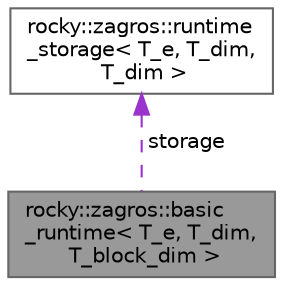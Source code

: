 digraph "rocky::zagros::basic_runtime&lt; T_e, T_dim, T_block_dim &gt;"
{
 // LATEX_PDF_SIZE
  bgcolor="transparent";
  edge [fontname=Helvetica,fontsize=10,labelfontname=Helvetica,labelfontsize=10];
  node [fontname=Helvetica,fontsize=10,shape=box,height=0.2,width=0.4];
  Node1 [label="rocky::zagros::basic\l_runtime\< T_e, T_dim,\l T_block_dim \>",height=0.2,width=0.4,color="gray40", fillcolor="grey60", style="filled", fontcolor="black",tooltip="base class for all runtimes"];
  Node2 -> Node1 [dir="back",color="darkorchid3",style="dashed",label=" storage" ];
  Node2 [label="rocky::zagros::runtime\l_storage\< T_e, T_dim,\l T_dim \>",height=0.2,width=0.4,color="gray40", fillcolor="white", style="filled",URL="$classrocky_1_1zagros_1_1runtime__storage.html",tooltip=" "];
}
